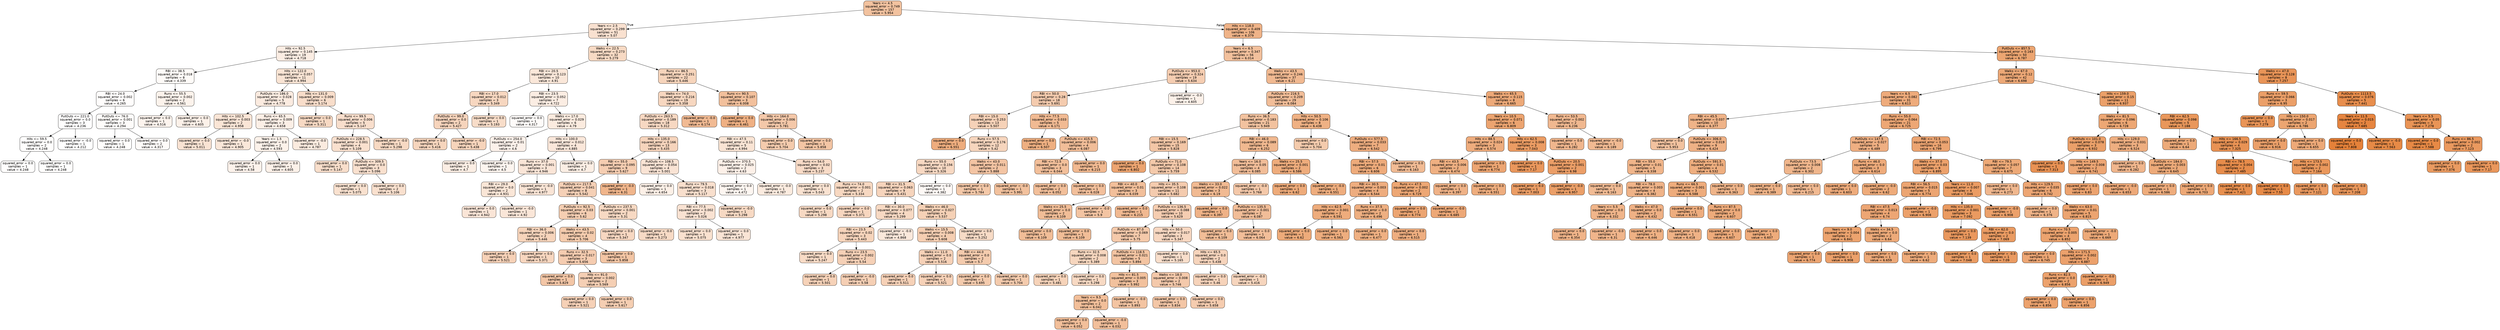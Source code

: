 digraph Tree {
node [shape=box, style="filled, rounded", color="black", fontname="helvetica"] ;
edge [fontname="helvetica"] ;
0 [label="Years <= 4.5\nsquared_error = 0.749\nsamples = 157\nvalue = 5.954", fillcolor="#f2c29f"] ;
1 [label="Years <= 2.5\nsquared_error = 0.299\nsamples = 51\nvalue = 5.07", fillcolor="#f9e1d0"] ;
0 -> 1 [labeldistance=2.5, labelangle=45, headlabel="True"] ;
2 [label="Hits <= 92.5\nsquared_error = 0.145\nsamples = 19\nvalue = 4.718", fillcolor="#fbede3"] ;
1 -> 2 ;
3 [label="RBI <= 38.5\nsquared_error = 0.018\nsamples = 8\nvalue = 4.339", fillcolor="#fefbf8"] ;
2 -> 3 ;
4 [label="RBI <= 24.0\nsquared_error = 0.002\nsamples = 6\nvalue = 4.265", fillcolor="#fffdfc"] ;
3 -> 4 ;
5 [label="PutOuts <= 221.0\nsquared_error = 0.0\nsamples = 3\nvalue = 4.236", fillcolor="#fffefe"] ;
4 -> 5 ;
6 [label="Hits <= 59.5\nsquared_error = 0.0\nsamples = 2\nvalue = 4.248", fillcolor="#fffefd"] ;
5 -> 6 ;
7 [label="squared_error = 0.0\nsamples = 1\nvalue = 4.248", fillcolor="#fffefd"] ;
6 -> 7 ;
8 [label="squared_error = 0.0\nsamples = 1\nvalue = 4.248", fillcolor="#fffefd"] ;
6 -> 8 ;
9 [label="squared_error = -0.0\nsamples = 1\nvalue = 4.212", fillcolor="#ffffff"] ;
5 -> 9 ;
10 [label="PutOuts <= 76.0\nsquared_error = 0.001\nsamples = 3\nvalue = 4.294", fillcolor="#fefcfa"] ;
4 -> 10 ;
11 [label="squared_error = 0.0\nsamples = 1\nvalue = 4.248", fillcolor="#fffefd"] ;
10 -> 11 ;
12 [label="squared_error = 0.0\nsamples = 2\nvalue = 4.317", fillcolor="#fefbf9"] ;
10 -> 12 ;
13 [label="Runs <= 55.5\nsquared_error = 0.002\nsamples = 2\nvalue = 4.561", fillcolor="#fcf3ec"] ;
3 -> 13 ;
14 [label="squared_error = 0.0\nsamples = 1\nvalue = 4.516", fillcolor="#fdf4ee"] ;
13 -> 14 ;
15 [label="squared_error = 0.0\nsamples = 1\nvalue = 4.605", fillcolor="#fcf1e9"] ;
13 -> 15 ;
16 [label="Hits <= 122.0\nsquared_error = 0.057\nsamples = 11\nvalue = 4.994", fillcolor="#f9e4d4"] ;
2 -> 16 ;
17 [label="PutOuts <= 186.0\nsquared_error = 0.028\nsamples = 5\nvalue = 4.778", fillcolor="#fbebe0"] ;
16 -> 17 ;
18 [label="Hits <= 102.5\nsquared_error = 0.003\nsamples = 2\nvalue = 4.958", fillcolor="#fae5d6"] ;
17 -> 18 ;
19 [label="squared_error = 0.0\nsamples = 1\nvalue = 5.011", fillcolor="#f9e3d3"] ;
18 -> 19 ;
20 [label="squared_error = -0.0\nsamples = 1\nvalue = 4.905", fillcolor="#fae7d9"] ;
18 -> 20 ;
21 [label="Runs <= 65.5\nsquared_error = 0.009\nsamples = 3\nvalue = 4.658", fillcolor="#fcefe6"] ;
17 -> 21 ;
22 [label="Years <= 1.5\nsquared_error = 0.0\nsamples = 2\nvalue = 4.593", fillcolor="#fcf2ea"] ;
21 -> 22 ;
23 [label="squared_error = 0.0\nsamples = 1\nvalue = 4.58", fillcolor="#fcf2eb"] ;
22 -> 23 ;
24 [label="squared_error = 0.0\nsamples = 1\nvalue = 4.605", fillcolor="#fcf1e9"] ;
22 -> 24 ;
25 [label="squared_error = -0.0\nsamples = 1\nvalue = 4.787", fillcolor="#fbebdf"] ;
21 -> 25 ;
26 [label="Hits <= 131.0\nsquared_error = 0.009\nsamples = 6\nvalue = 5.174", fillcolor="#f8ddca"] ;
16 -> 26 ;
27 [label="squared_error = 0.0\nsamples = 1\nvalue = 5.311", fillcolor="#f7d9c3"] ;
26 -> 27 ;
28 [label="Runs <= 99.5\nsquared_error = 0.006\nsamples = 5\nvalue = 5.147", fillcolor="#f8decc"] ;
26 -> 28 ;
29 [label="PutOuts <= 228.5\nsquared_error = 0.001\nsamples = 4\nvalue = 5.109", fillcolor="#f9e0ce"] ;
28 -> 29 ;
30 [label="squared_error = 0.0\nsamples = 1\nvalue = 5.147", fillcolor="#f8decb"] ;
29 -> 30 ;
31 [label="PutOuts <= 309.5\nsquared_error = 0.0\nsamples = 3\nvalue = 5.096", fillcolor="#f9e0ce"] ;
29 -> 31 ;
32 [label="squared_error = 0.0\nsamples = 1\nvalue = 5.075", fillcolor="#f9e1cf"] ;
31 -> 32 ;
33 [label="squared_error = 0.0\nsamples = 2\nvalue = 5.106", fillcolor="#f9e0ce"] ;
31 -> 33 ;
34 [label="squared_error = -0.0\nsamples = 1\nvalue = 5.298", fillcolor="#f7d9c3"] ;
28 -> 34 ;
35 [label="Walks <= 22.5\nsquared_error = 0.273\nsamples = 32\nvalue = 5.279", fillcolor="#f7dac4"] ;
1 -> 35 ;
36 [label="RBI <= 20.5\nsquared_error = 0.123\nsamples = 10\nvalue = 4.91", fillcolor="#fae7d9"] ;
35 -> 36 ;
37 [label="RBI <= 17.0\nsquared_error = 0.012\nsamples = 3\nvalue = 5.349", fillcolor="#f7d7c0"] ;
36 -> 37 ;
38 [label="PutOuts <= 99.0\nsquared_error = 0.0\nsamples = 2\nvalue = 5.427", fillcolor="#f6d4bc"] ;
37 -> 38 ;
39 [label="squared_error = 0.0\nsamples = 1\nvalue = 5.416", fillcolor="#f6d5bd"] ;
38 -> 39 ;
40 [label="squared_error = -0.0\nsamples = 1\nvalue = 5.438", fillcolor="#f6d4bb"] ;
38 -> 40 ;
41 [label="squared_error = 0.0\nsamples = 1\nvalue = 5.193", fillcolor="#f8ddc9"] ;
37 -> 41 ;
42 [label="RBI <= 23.5\nsquared_error = 0.052\nsamples = 7\nvalue = 4.722", fillcolor="#fbede3"] ;
36 -> 42 ;
43 [label="squared_error = 0.0\nsamples = 1\nvalue = 4.317", fillcolor="#fefbf9"] ;
42 -> 43 ;
44 [label="Walks <= 17.0\nsquared_error = 0.029\nsamples = 6\nvalue = 4.79", fillcolor="#fbebdf"] ;
42 -> 44 ;
45 [label="PutOuts <= 254.0\nsquared_error = 0.01\nsamples = 2\nvalue = 4.6", fillcolor="#fcf1ea"] ;
44 -> 45 ;
46 [label="squared_error = 0.0\nsamples = 1\nvalue = 4.7", fillcolor="#fbeee4"] ;
45 -> 46 ;
47 [label="squared_error = 0.0\nsamples = 1\nvalue = 4.5", fillcolor="#fdf5ef"] ;
45 -> 47 ;
48 [label="Hits <= 100.0\nsquared_error = 0.012\nsamples = 4\nvalue = 4.885", fillcolor="#fae7da"] ;
44 -> 48 ;
49 [label="Runs <= 37.0\nsquared_error = 0.001\nsamples = 3\nvalue = 4.946", fillcolor="#fae5d7"] ;
48 -> 49 ;
50 [label="RBI <= 29.0\nsquared_error = 0.0\nsamples = 2\nvalue = 4.931", fillcolor="#fae6d7"] ;
49 -> 50 ;
51 [label="squared_error = 0.0\nsamples = 1\nvalue = 4.942", fillcolor="#fae5d7"] ;
50 -> 51 ;
52 [label="squared_error = -0.0\nsamples = 1\nvalue = 4.92", fillcolor="#fae6d8"] ;
50 -> 52 ;
53 [label="squared_error = -0.0\nsamples = 1\nvalue = 4.977", fillcolor="#f9e4d5"] ;
49 -> 53 ;
54 [label="squared_error = 0.0\nsamples = 1\nvalue = 4.7", fillcolor="#fbeee4"] ;
48 -> 54 ;
55 [label="Runs <= 86.5\nsquared_error = 0.251\nsamples = 22\nvalue = 5.446", fillcolor="#f6d4bb"] ;
35 -> 55 ;
56 [label="Walks <= 74.0\nsquared_error = 0.216\nsamples = 19\nvalue = 5.358", fillcolor="#f7d7c0"] ;
55 -> 56 ;
57 [label="PutOuts <= 263.5\nsquared_error = 0.189\nsamples = 18\nvalue = 5.312", fillcolor="#f7d8c2"] ;
56 -> 57 ;
58 [label="Hits <= 135.0\nsquared_error = 0.166\nsamples = 13\nvalue = 5.435", fillcolor="#f6d4bc"] ;
57 -> 58 ;
59 [label="RBI <= 55.0\nsquared_error = 0.095\nsamples = 9\nvalue = 5.627", fillcolor="#f5cdb1"] ;
58 -> 59 ;
60 [label="PutOuts <= 217.5\nsquared_error = 0.041\nsamples = 8\nvalue = 5.542", fillcolor="#f5d0b6"] ;
59 -> 60 ;
61 [label="PutOuts <= 92.5\nsquared_error = 0.03\nsamples = 6\nvalue = 5.62", fillcolor="#f5ceb2"] ;
60 -> 61 ;
62 [label="RBI <= 36.0\nsquared_error = 0.006\nsamples = 2\nvalue = 5.446", fillcolor="#f6d4bb"] ;
61 -> 62 ;
63 [label="squared_error = 0.0\nsamples = 1\nvalue = 5.521", fillcolor="#f6d1b7"] ;
62 -> 63 ;
64 [label="squared_error = 0.0\nsamples = 1\nvalue = 5.371", fillcolor="#f7d6bf"] ;
62 -> 64 ;
65 [label="Walks <= 43.5\nsquared_error = 0.02\nsamples = 4\nvalue = 5.706", fillcolor="#f4cbad"] ;
61 -> 65 ;
66 [label="Runs <= 32.5\nsquared_error = 0.017\nsamples = 3\nvalue = 5.656", fillcolor="#f5ccb0"] ;
65 -> 66 ;
67 [label="squared_error = 0.0\nsamples = 1\nvalue = 5.829", fillcolor="#f3c6a6"] ;
66 -> 67 ;
68 [label="Hits <= 91.0\nsquared_error = 0.002\nsamples = 2\nvalue = 5.569", fillcolor="#f5cfb4"] ;
66 -> 68 ;
69 [label="squared_error = 0.0\nsamples = 1\nvalue = 5.521", fillcolor="#f6d1b7"] ;
68 -> 69 ;
70 [label="squared_error = 0.0\nsamples = 1\nvalue = 5.617", fillcolor="#f5ceb2"] ;
68 -> 70 ;
71 [label="squared_error = 0.0\nsamples = 1\nvalue = 5.858", fillcolor="#f3c5a4"] ;
65 -> 71 ;
72 [label="PutOuts <= 237.5\nsquared_error = 0.001\nsamples = 2\nvalue = 5.31", fillcolor="#f7d9c3"] ;
60 -> 72 ;
73 [label="squared_error = 0.0\nsamples = 1\nvalue = 5.347", fillcolor="#f7d7c1"] ;
72 -> 73 ;
74 [label="squared_error = -0.0\nsamples = 1\nvalue = 5.273", fillcolor="#f7dac5"] ;
72 -> 74 ;
75 [label="squared_error = -0.0\nsamples = 1\nvalue = 6.31", fillcolor="#f0b58b"] ;
59 -> 75 ;
76 [label="PutOuts <= 108.5\nsquared_error = 0.054\nsamples = 4\nvalue = 5.001", fillcolor="#f9e3d4"] ;
58 -> 76 ;
77 [label="squared_error = 0.0\nsamples = 1\nvalue = 4.654", fillcolor="#fcf0e7"] ;
76 -> 77 ;
78 [label="Runs <= 79.5\nsquared_error = 0.018\nsamples = 3\nvalue = 5.117", fillcolor="#f8dfcd"] ;
76 -> 78 ;
79 [label="RBI <= 77.5\nsquared_error = 0.002\nsamples = 2\nvalue = 5.026", fillcolor="#f9e2d2"] ;
78 -> 79 ;
80 [label="squared_error = 0.0\nsamples = 1\nvalue = 5.075", fillcolor="#f9e1cf"] ;
79 -> 80 ;
81 [label="squared_error = 0.0\nsamples = 1\nvalue = 4.977", fillcolor="#f9e4d5"] ;
79 -> 81 ;
82 [label="squared_error = -0.0\nsamples = 1\nvalue = 5.298", fillcolor="#f7d9c3"] ;
78 -> 82 ;
83 [label="RBI <= 47.5\nsquared_error = 0.11\nsamples = 5\nvalue = 4.994", fillcolor="#f9e4d4"] ;
57 -> 83 ;
84 [label="PutOuts <= 370.5\nsquared_error = 0.025\nsamples = 2\nvalue = 4.63", fillcolor="#fcf0e8"] ;
83 -> 84 ;
85 [label="squared_error = 0.0\nsamples = 1\nvalue = 4.472", fillcolor="#fdf6f1"] ;
84 -> 85 ;
86 [label="squared_error = -0.0\nsamples = 1\nvalue = 4.787", fillcolor="#fbebdf"] ;
84 -> 86 ;
87 [label="Runs <= 54.0\nsquared_error = 0.02\nsamples = 3\nvalue = 5.237", fillcolor="#f8dbc7"] ;
83 -> 87 ;
88 [label="squared_error = 0.0\nsamples = 1\nvalue = 5.043", fillcolor="#f9e2d1"] ;
87 -> 88 ;
89 [label="Runs <= 74.0\nsquared_error = 0.001\nsamples = 2\nvalue = 5.334", fillcolor="#f7d8c1"] ;
87 -> 89 ;
90 [label="squared_error = 0.0\nsamples = 1\nvalue = 5.298", fillcolor="#f7d9c3"] ;
89 -> 90 ;
91 [label="squared_error = 0.0\nsamples = 1\nvalue = 5.371", fillcolor="#f7d6bf"] ;
89 -> 91 ;
92 [label="squared_error = -0.0\nsamples = 1\nvalue = 6.174", fillcolor="#f1ba93"] ;
56 -> 92 ;
93 [label="Runs <= 90.5\nsquared_error = 0.107\nsamples = 3\nvalue = 6.008", fillcolor="#f2c09c"] ;
55 -> 93 ;
94 [label="squared_error = 0.0\nsamples = 1\nvalue = 6.461", fillcolor="#efb083"] ;
93 -> 94 ;
95 [label="Hits <= 164.0\nsquared_error = 0.006\nsamples = 2\nvalue = 5.781", fillcolor="#f4c8a9"] ;
93 -> 95 ;
96 [label="squared_error = 0.0\nsamples = 1\nvalue = 5.704", fillcolor="#f4cbad"] ;
95 -> 96 ;
97 [label="squared_error = 0.0\nsamples = 1\nvalue = 5.858", fillcolor="#f3c5a4"] ;
95 -> 97 ;
98 [label="Hits <= 118.0\nsquared_error = 0.409\nsamples = 106\nvalue = 6.379", fillcolor="#efb388"] ;
0 -> 98 [labeldistance=2.5, labelangle=-45, headlabel="False"] ;
99 [label="Years <= 6.5\nsquared_error = 0.347\nsamples = 56\nvalue = 6.014", fillcolor="#f2c09c"] ;
98 -> 99 ;
100 [label="PutOuts <= 953.0\nsquared_error = 0.324\nsamples = 19\nvalue = 5.634", fillcolor="#f5cdb1"] ;
99 -> 100 ;
101 [label="RBI <= 50.0\nsquared_error = 0.28\nsamples = 18\nvalue = 5.691", fillcolor="#f4cbae"] ;
100 -> 101 ;
102 [label="RBI <= 15.0\nsquared_error = 0.253\nsamples = 13\nvalue = 5.507", fillcolor="#f6d2b8"] ;
101 -> 102 ;
103 [label="squared_error = 0.0\nsamples = 1\nvalue = 6.551", fillcolor="#eead7e"] ;
102 -> 103 ;
104 [label="Runs <= 57.5\nsquared_error = 0.176\nsamples = 12\nvalue = 5.42", fillcolor="#f6d5bd"] ;
102 -> 104 ;
105 [label="Runs <= 55.0\nsquared_error = 0.156\nsamples = 10\nvalue = 5.326", fillcolor="#f7d8c2"] ;
104 -> 105 ;
106 [label="RBI <= 31.5\nsquared_error = 0.063\nsamples = 9\nvalue = 5.431", fillcolor="#f6d4bc"] ;
105 -> 106 ;
107 [label="RBI <= 30.0\nsquared_error = 0.077\nsamples = 4\nvalue = 5.299", fillcolor="#f7d9c3"] ;
106 -> 107 ;
108 [label="RBI <= 23.5\nsquared_error = 0.02\nsamples = 3\nvalue = 5.443", fillcolor="#f6d4bb"] ;
107 -> 108 ;
109 [label="squared_error = 0.0\nsamples = 1\nvalue = 5.247", fillcolor="#f8dbc6"] ;
108 -> 109 ;
110 [label="Runs <= 23.5\nsquared_error = 0.002\nsamples = 2\nvalue = 5.54", fillcolor="#f5d0b6"] ;
108 -> 110 ;
111 [label="squared_error = 0.0\nsamples = 1\nvalue = 5.501", fillcolor="#f6d2b8"] ;
110 -> 111 ;
112 [label="squared_error = -0.0\nsamples = 1\nvalue = 5.58", fillcolor="#f5cfb4"] ;
110 -> 112 ;
113 [label="squared_error = -0.0\nsamples = 1\nvalue = 4.868", fillcolor="#fae8db"] ;
107 -> 113 ;
114 [label="Walks <= 46.0\nsquared_error = 0.027\nsamples = 5\nvalue = 5.537", fillcolor="#f5d1b6"] ;
106 -> 114 ;
115 [label="Walks <= 15.5\nsquared_error = 0.008\nsamples = 4\nvalue = 5.608", fillcolor="#f5ceb2"] ;
114 -> 115 ;
116 [label="Walks <= 11.0\nsquared_error = 0.0\nsamples = 2\nvalue = 5.516", fillcolor="#f6d1b7"] ;
115 -> 116 ;
117 [label="squared_error = 0.0\nsamples = 1\nvalue = 5.511", fillcolor="#f6d1b7"] ;
116 -> 117 ;
118 [label="squared_error = 0.0\nsamples = 1\nvalue = 5.521", fillcolor="#f6d1b7"] ;
116 -> 118 ;
119 [label="RBI <= 44.0\nsquared_error = 0.0\nsamples = 2\nvalue = 5.7", fillcolor="#f4cbad"] ;
115 -> 119 ;
120 [label="squared_error = 0.0\nsamples = 1\nvalue = 5.695", fillcolor="#f4cbad"] ;
119 -> 120 ;
121 [label="squared_error = 0.0\nsamples = 1\nvalue = 5.704", fillcolor="#f4cbad"] ;
119 -> 121 ;
122 [label="squared_error = 0.0\nsamples = 1\nvalue = 5.252", fillcolor="#f7dbc6"] ;
114 -> 122 ;
123 [label="squared_error = 0.0\nsamples = 1\nvalue = 4.382", fillcolor="#fef9f6"] ;
105 -> 123 ;
124 [label="Walks <= 43.0\nsquared_error = 0.011\nsamples = 2\nvalue = 5.888", fillcolor="#f3c4a3"] ;
104 -> 124 ;
125 [label="squared_error = 0.0\nsamples = 1\nvalue = 5.784", fillcolor="#f4c8a8"] ;
124 -> 125 ;
126 [label="squared_error = -0.0\nsamples = 1\nvalue = 5.991", fillcolor="#f2c19d"] ;
124 -> 126 ;
127 [label="Hits <= 77.5\nsquared_error = 0.033\nsamples = 5\nvalue = 6.171", fillcolor="#f1ba93"] ;
101 -> 127 ;
128 [label="squared_error = 0.0\nsamples = 1\nvalue = 6.507", fillcolor="#eeaf81"] ;
127 -> 128 ;
129 [label="PutOuts <= 415.5\nsquared_error = 0.006\nsamples = 4\nvalue = 6.087", fillcolor="#f1bd98"] ;
127 -> 129 ;
130 [label="RBI <= 72.5\nsquared_error = 0.0\nsamples = 3\nvalue = 6.044", fillcolor="#f2bf9a"] ;
129 -> 130 ;
131 [label="squared_error = 0.0\nsamples = 2\nvalue = 6.052", fillcolor="#f2bf9a"] ;
130 -> 131 ;
132 [label="squared_error = 0.0\nsamples = 1\nvalue = 6.028", fillcolor="#f2bf9b"] ;
130 -> 132 ;
133 [label="squared_error = 0.0\nsamples = 1\nvalue = 6.215", fillcolor="#f1b991"] ;
129 -> 133 ;
134 [label="squared_error = -0.0\nsamples = 1\nvalue = 4.605", fillcolor="#fcf1e9"] ;
100 -> 134 ;
135 [label="Walks <= 43.5\nsquared_error = 0.246\nsamples = 37\nvalue = 6.21", fillcolor="#f1b991"] ;
99 -> 135 ;
136 [label="PutOuts <= 216.5\nsquared_error = 0.209\nsamples = 29\nvalue = 6.084", fillcolor="#f1bd98"] ;
135 -> 136 ;
137 [label="Runs <= 36.5\nsquared_error = 0.183\nsamples = 21\nvalue = 5.949", fillcolor="#f2c29f"] ;
136 -> 137 ;
138 [label="RBI <= 15.5\nsquared_error = 0.169\nsamples = 15\nvalue = 5.828", fillcolor="#f3c6a6"] ;
137 -> 138 ;
139 [label="squared_error = 0.0\nsamples = 1\nvalue = 6.802", fillcolor="#eca470"] ;
138 -> 139 ;
140 [label="PutOuts <= 71.0\nsquared_error = 0.108\nsamples = 14\nvalue = 5.759", fillcolor="#f4c9aa"] ;
138 -> 140 ;
141 [label="RBI <= 40.0\nsquared_error = 0.01\nsamples = 3\nvalue = 6.039", fillcolor="#f2bf9a"] ;
140 -> 141 ;
142 [label="Walks <= 25.5\nsquared_error = 0.0\nsamples = 2\nvalue = 6.109", fillcolor="#f1bd97"] ;
141 -> 142 ;
143 [label="squared_error = 0.0\nsamples = 1\nvalue = 6.109", fillcolor="#f1bd97"] ;
142 -> 143 ;
144 [label="squared_error = 0.0\nsamples = 1\nvalue = 6.109", fillcolor="#f1bd97"] ;
142 -> 144 ;
145 [label="squared_error = -0.0\nsamples = 1\nvalue = 5.9", fillcolor="#f3c4a2"] ;
141 -> 145 ;
146 [label="Hits <= 35.5\nsquared_error = 0.108\nsamples = 11\nvalue = 5.682", fillcolor="#f4cbae"] ;
140 -> 146 ;
147 [label="squared_error = 0.0\nsamples = 1\nvalue = 6.215", fillcolor="#f1b991"] ;
146 -> 147 ;
148 [label="PutOuts <= 136.5\nsquared_error = 0.088\nsamples = 10\nvalue = 5.629", fillcolor="#f5cdb1"] ;
146 -> 148 ;
149 [label="PutOuts <= 87.0\nsquared_error = 0.069\nsamples = 7\nvalue = 5.75", fillcolor="#f4c9aa"] ;
148 -> 149 ;
150 [label="Runs <= 32.5\nsquared_error = 0.008\nsamples = 2\nvalue = 5.389", fillcolor="#f6d6be"] ;
149 -> 150 ;
151 [label="squared_error = 0.0\nsamples = 1\nvalue = 5.481", fillcolor="#f6d3b9"] ;
150 -> 151 ;
152 [label="squared_error = 0.0\nsamples = 1\nvalue = 5.298", fillcolor="#f7d9c3"] ;
150 -> 152 ;
153 [label="PutOuts <= 118.5\nsquared_error = 0.021\nsamples = 5\nvalue = 5.894", fillcolor="#f3c4a2"] ;
149 -> 153 ;
154 [label="Hits <= 81.5\nsquared_error = 0.005\nsamples = 3\nvalue = 5.992", fillcolor="#f2c19d"] ;
153 -> 154 ;
155 [label="Years <= 9.5\nsquared_error = 0.0\nsamples = 2\nvalue = 6.042", fillcolor="#f2bf9a"] ;
154 -> 155 ;
156 [label="squared_error = 0.0\nsamples = 1\nvalue = 6.052", fillcolor="#f2bf9a"] ;
155 -> 156 ;
157 [label="squared_error = -0.0\nsamples = 1\nvalue = 6.032", fillcolor="#f2bf9b"] ;
155 -> 157 ;
158 [label="squared_error = -0.0\nsamples = 1\nvalue = 5.893", fillcolor="#f3c4a2"] ;
154 -> 158 ;
159 [label="Walks <= 18.0\nsquared_error = 0.008\nsamples = 2\nvalue = 5.746", fillcolor="#f4c9ab"] ;
153 -> 159 ;
160 [label="squared_error = 0.0\nsamples = 1\nvalue = 5.834", fillcolor="#f3c6a6"] ;
159 -> 160 ;
161 [label="squared_error = 0.0\nsamples = 1\nvalue = 5.658", fillcolor="#f5ccaf"] ;
159 -> 161 ;
162 [label="Hits <= 50.0\nsquared_error = 0.017\nsamples = 3\nvalue = 5.347", fillcolor="#f7d7c1"] ;
148 -> 162 ;
163 [label="squared_error = 0.0\nsamples = 1\nvalue = 5.165", fillcolor="#f8decb"] ;
162 -> 163 ;
164 [label="Hits <= 65.5\nsquared_error = 0.0\nsamples = 2\nvalue = 5.438", fillcolor="#f6d4bc"] ;
162 -> 164 ;
165 [label="squared_error = 0.0\nsamples = 1\nvalue = 5.46", fillcolor="#f6d3ba"] ;
164 -> 165 ;
166 [label="squared_error = -0.0\nsamples = 1\nvalue = 5.416", fillcolor="#f6d5bd"] ;
164 -> 166 ;
167 [label="RBI <= 46.0\nsquared_error = 0.089\nsamples = 6\nvalue = 6.252", fillcolor="#f0b88f"] ;
137 -> 167 ;
168 [label="Years <= 16.0\nsquared_error = 0.05\nsamples = 4\nvalue = 6.085", fillcolor="#f1bd98"] ;
167 -> 168 ;
169 [label="Walks <= 33.0\nsquared_error = 0.022\nsamples = 3\nvalue = 6.19", fillcolor="#f1ba92"] ;
168 -> 169 ;
170 [label="squared_error = 0.0\nsamples = 1\nvalue = 6.397", fillcolor="#efb287"] ;
169 -> 170 ;
171 [label="PutOuts <= 135.5\nsquared_error = 0.001\nsamples = 2\nvalue = 6.087", fillcolor="#f1bd98"] ;
169 -> 171 ;
172 [label="squared_error = 0.0\nsamples = 1\nvalue = 6.109", fillcolor="#f1bd97"] ;
171 -> 172 ;
173 [label="squared_error = 0.0\nsamples = 1\nvalue = 6.064", fillcolor="#f2be99"] ;
171 -> 173 ;
174 [label="squared_error = -0.0\nsamples = 1\nvalue = 5.768", fillcolor="#f4c8a9"] ;
168 -> 174 ;
175 [label="Walks <= 25.5\nsquared_error = 0.001\nsamples = 2\nvalue = 6.586", fillcolor="#eeac7c"] ;
167 -> 175 ;
176 [label="squared_error = 0.0\nsamples = 1\nvalue = 6.62", fillcolor="#eeab7a"] ;
175 -> 176 ;
177 [label="squared_error = -0.0\nsamples = 1\nvalue = 6.551", fillcolor="#eead7e"] ;
175 -> 177 ;
178 [label="Hits <= 50.5\nsquared_error = 0.106\nsamples = 8\nvalue = 6.438", fillcolor="#efb184"] ;
136 -> 178 ;
179 [label="squared_error = 0.0\nsamples = 1\nvalue = 5.704", fillcolor="#f4cbad"] ;
178 -> 179 ;
180 [label="PutOuts <= 577.5\nsquared_error = 0.033\nsamples = 7\nvalue = 6.542", fillcolor="#eead7f"] ;
178 -> 180 ;
181 [label="RBI <= 57.5\nsquared_error = 0.01\nsamples = 6\nvalue = 6.606", fillcolor="#eeab7b"] ;
180 -> 181 ;
182 [label="RBI <= 30.5\nsquared_error = 0.003\nsamples = 4\nvalue = 6.544", fillcolor="#eead7f"] ;
181 -> 182 ;
183 [label="Hits <= 62.5\nsquared_error = 0.001\nsamples = 2\nvalue = 6.591", fillcolor="#eeac7c"] ;
182 -> 183 ;
184 [label="squared_error = 0.0\nsamples = 1\nvalue = 6.62", fillcolor="#eeab7a"] ;
183 -> 184 ;
185 [label="squared_error = 0.0\nsamples = 1\nvalue = 6.563", fillcolor="#eead7e"] ;
183 -> 185 ;
186 [label="Runs <= 37.5\nsquared_error = 0.0\nsamples = 2\nvalue = 6.496", fillcolor="#eeaf81"] ;
182 -> 186 ;
187 [label="squared_error = 0.0\nsamples = 1\nvalue = 6.477", fillcolor="#efb082"] ;
186 -> 187 ;
188 [label="squared_error = 0.0\nsamples = 1\nvalue = 6.515", fillcolor="#eeae80"] ;
186 -> 188 ;
189 [label="Runs <= 47.5\nsquared_error = 0.002\nsamples = 2\nvalue = 6.729", fillcolor="#eda774"] ;
181 -> 189 ;
190 [label="squared_error = 0.0\nsamples = 1\nvalue = 6.774", fillcolor="#eca572"] ;
189 -> 190 ;
191 [label="squared_error = -0.0\nsamples = 1\nvalue = 6.685", fillcolor="#eda877"] ;
189 -> 191 ;
192 [label="squared_error = 0.0\nsamples = 1\nvalue = 6.163", fillcolor="#f1bb94"] ;
180 -> 192 ;
193 [label="Walks <= 65.5\nsquared_error = 0.115\nsamples = 8\nvalue = 6.665", fillcolor="#eda978"] ;
135 -> 193 ;
194 [label="Years <= 10.5\nsquared_error = 0.071\nsamples = 6\nvalue = 6.809", fillcolor="#eca470"] ;
193 -> 194 ;
195 [label="Hits <= 88.5\nsquared_error = 0.024\nsamples = 3\nvalue = 6.574", fillcolor="#eeac7d"] ;
194 -> 195 ;
196 [label="RBI <= 43.5\nsquared_error = 0.006\nsamples = 2\nvalue = 6.474", fillcolor="#efb082"] ;
195 -> 196 ;
197 [label="squared_error = 0.0\nsamples = 1\nvalue = 6.397", fillcolor="#efb287"] ;
196 -> 197 ;
198 [label="squared_error = 0.0\nsamples = 1\nvalue = 6.551", fillcolor="#eead7e"] ;
196 -> 198 ;
199 [label="squared_error = 0.0\nsamples = 1\nvalue = 6.774", fillcolor="#eca572"] ;
195 -> 199 ;
200 [label="Hits <= 62.5\nsquared_error = 0.008\nsamples = 3\nvalue = 7.043", fillcolor="#eb9c63"] ;
194 -> 200 ;
201 [label="squared_error = 0.0\nsamples = 1\nvalue = 7.17", fillcolor="#ea975c"] ;
200 -> 201 ;
202 [label="PutOuts <= 20.5\nsquared_error = 0.001\nsamples = 2\nvalue = 6.98", fillcolor="#eb9e67"] ;
200 -> 202 ;
203 [label="squared_error = 0.0\nsamples = 1\nvalue = 7.003", fillcolor="#eb9d65"] ;
202 -> 203 ;
204 [label="squared_error = -0.0\nsamples = 1\nvalue = 6.957", fillcolor="#eb9f68"] ;
202 -> 204 ;
205 [label="Runs <= 53.5\nsquared_error = 0.002\nsamples = 2\nvalue = 6.236", fillcolor="#f0b890"] ;
193 -> 205 ;
206 [label="squared_error = 0.0\nsamples = 1\nvalue = 6.282", fillcolor="#f0b68d"] ;
205 -> 206 ;
207 [label="squared_error = -0.0\nsamples = 1\nvalue = 6.189", fillcolor="#f1ba92"] ;
205 -> 207 ;
208 [label="PutOuts <= 857.5\nsquared_error = 0.163\nsamples = 50\nvalue = 6.787", fillcolor="#eca571"] ;
98 -> 208 ;
209 [label="Walks <= 67.0\nsquared_error = 0.12\nsamples = 42\nvalue = 6.698", fillcolor="#eda876"] ;
208 -> 209 ;
210 [label="Years <= 6.5\nsquared_error = 0.082\nsamples = 31\nvalue = 6.613", fillcolor="#eeab7b"] ;
209 -> 210 ;
211 [label="RBI <= 45.5\nsquared_error = 0.037\nsamples = 10\nvalue = 6.377", fillcolor="#efb388"] ;
210 -> 211 ;
212 [label="squared_error = 0.0\nsamples = 1\nvalue = 5.953", fillcolor="#f2c29f"] ;
211 -> 212 ;
213 [label="PutOuts <= 306.0\nsquared_error = 0.019\nsamples = 9\nvalue = 6.424", fillcolor="#efb185"] ;
211 -> 213 ;
214 [label="RBI <= 55.0\nsquared_error = 0.01\nsamples = 5\nvalue = 6.338", fillcolor="#f0b58a"] ;
213 -> 214 ;
215 [label="squared_error = 0.0\nsamples = 1\nvalue = 6.163", fillcolor="#f1bb94"] ;
214 -> 215 ;
216 [label="RBI <= 78.0\nsquared_error = 0.003\nsamples = 4\nvalue = 6.382", fillcolor="#efb388"] ;
214 -> 216 ;
217 [label="Years <= 5.5\nsquared_error = 0.0\nsamples = 2\nvalue = 6.332", fillcolor="#f0b58a"] ;
216 -> 217 ;
218 [label="squared_error = 0.0\nsamples = 1\nvalue = 6.354", fillcolor="#f0b489"] ;
217 -> 218 ;
219 [label="squared_error = -0.0\nsamples = 1\nvalue = 6.31", fillcolor="#f0b58b"] ;
217 -> 219 ;
220 [label="Walks <= 47.0\nsquared_error = 0.0\nsamples = 2\nvalue = 6.432", fillcolor="#efb185"] ;
216 -> 220 ;
221 [label="squared_error = 0.0\nsamples = 1\nvalue = 6.446", fillcolor="#efb184"] ;
220 -> 221 ;
222 [label="squared_error = 0.0\nsamples = 1\nvalue = 6.418", fillcolor="#efb286"] ;
220 -> 222 ;
223 [label="PutOuts <= 591.5\nsquared_error = 0.01\nsamples = 4\nvalue = 6.532", fillcolor="#eeae7f"] ;
213 -> 223 ;
224 [label="Runs <= 66.5\nsquared_error = 0.001\nsamples = 3\nvalue = 6.588", fillcolor="#eeac7c"] ;
223 -> 224 ;
225 [label="squared_error = 0.0\nsamples = 1\nvalue = 6.551", fillcolor="#eead7e"] ;
224 -> 225 ;
226 [label="Runs <= 87.5\nsquared_error = 0.0\nsamples = 2\nvalue = 6.607", fillcolor="#eeab7b"] ;
224 -> 226 ;
227 [label="squared_error = 0.0\nsamples = 1\nvalue = 6.607", fillcolor="#eeab7b"] ;
226 -> 227 ;
228 [label="squared_error = 0.0\nsamples = 1\nvalue = 6.607", fillcolor="#eeab7b"] ;
226 -> 228 ;
229 [label="squared_error = 0.0\nsamples = 1\nvalue = 6.363", fillcolor="#efb489"] ;
223 -> 229 ;
230 [label="Runs <= 55.0\nsquared_error = 0.064\nsamples = 21\nvalue = 6.725", fillcolor="#eda775"] ;
210 -> 230 ;
231 [label="PutOuts <= 147.5\nsquared_error = 0.027\nsamples = 5\nvalue = 6.489", fillcolor="#efaf82"] ;
230 -> 231 ;
232 [label="PutOuts <= 73.5\nsquared_error = 0.008\nsamples = 2\nvalue = 6.302", fillcolor="#f0b68c"] ;
231 -> 232 ;
233 [label="squared_error = 0.0\nsamples = 1\nvalue = 6.389", fillcolor="#efb387"] ;
232 -> 233 ;
234 [label="squared_error = 0.0\nsamples = 1\nvalue = 6.215", fillcolor="#f1b991"] ;
232 -> 234 ;
235 [label="Runs <= 46.0\nsquared_error = 0.0\nsamples = 3\nvalue = 6.614", fillcolor="#eeab7b"] ;
231 -> 235 ;
236 [label="squared_error = 0.0\nsamples = 1\nvalue = 6.603", fillcolor="#eeab7b"] ;
235 -> 236 ;
237 [label="squared_error = -0.0\nsamples = 2\nvalue = 6.62", fillcolor="#eeab7a"] ;
235 -> 237 ;
238 [label="RBI <= 72.5\nsquared_error = 0.053\nsamples = 16\nvalue = 6.799", fillcolor="#eca471"] ;
230 -> 238 ;
239 [label="Walks <= 37.0\nsquared_error = 0.03\nsamples = 9\nvalue = 6.895", fillcolor="#eca16b"] ;
238 -> 239 ;
240 [label="RBI <= 56.5\nsquared_error = 0.015\nsamples = 5\nvalue = 6.774", fillcolor="#eca572"] ;
239 -> 240 ;
241 [label="RBI <= 47.5\nsquared_error = 0.013\nsamples = 4\nvalue = 6.74", fillcolor="#eda674"] ;
240 -> 241 ;
242 [label="Years <= 9.0\nsquared_error = 0.004\nsamples = 2\nvalue = 6.841", fillcolor="#eca36e"] ;
241 -> 242 ;
243 [label="squared_error = 0.0\nsamples = 1\nvalue = 6.774", fillcolor="#eca572"] ;
242 -> 243 ;
244 [label="squared_error = 0.0\nsamples = 1\nvalue = 6.908", fillcolor="#eca16b"] ;
242 -> 244 ;
245 [label="Walks <= 34.5\nsquared_error = 0.0\nsamples = 2\nvalue = 6.64", fillcolor="#edaa79"] ;
241 -> 245 ;
246 [label="squared_error = 0.0\nsamples = 1\nvalue = 6.659", fillcolor="#eda978"] ;
245 -> 246 ;
247 [label="squared_error = -0.0\nsamples = 1\nvalue = 6.62", fillcolor="#eeab7a"] ;
245 -> 247 ;
248 [label="squared_error = -0.0\nsamples = 1\nvalue = 6.908", fillcolor="#eca16b"] ;
240 -> 248 ;
249 [label="Years <= 11.0\nsquared_error = 0.007\nsamples = 4\nvalue = 7.046", fillcolor="#eb9c63"] ;
239 -> 249 ;
250 [label="Hits <= 135.0\nsquared_error = 0.001\nsamples = 3\nvalue = 7.092", fillcolor="#ea9a60"] ;
249 -> 250 ;
251 [label="squared_error = 0.0\nsamples = 1\nvalue = 7.139", fillcolor="#ea985e"] ;
250 -> 251 ;
252 [label="RBI <= 62.0\nsquared_error = 0.0\nsamples = 2\nvalue = 7.069", fillcolor="#ea9b62"] ;
250 -> 252 ;
253 [label="squared_error = 0.0\nsamples = 1\nvalue = 7.048", fillcolor="#ea9c63"] ;
252 -> 253 ;
254 [label="squared_error = -0.0\nsamples = 1\nvalue = 7.09", fillcolor="#ea9a61"] ;
252 -> 254 ;
255 [label="squared_error = -0.0\nsamples = 1\nvalue = 6.908", fillcolor="#eca16b"] ;
249 -> 255 ;
256 [label="RBI <= 79.5\nsquared_error = 0.057\nsamples = 7\nvalue = 6.675", fillcolor="#eda977"] ;
238 -> 256 ;
257 [label="squared_error = 0.0\nsamples = 1\nvalue = 6.273", fillcolor="#f0b78e"] ;
256 -> 257 ;
258 [label="Hits <= 129.5\nsquared_error = 0.035\nsamples = 6\nvalue = 6.742", fillcolor="#eda674"] ;
256 -> 258 ;
259 [label="squared_error = 0.0\nsamples = 1\nvalue = 6.376", fillcolor="#efb388"] ;
258 -> 259 ;
260 [label="Walks <= 63.0\nsquared_error = 0.01\nsamples = 5\nvalue = 6.815", fillcolor="#eca470"] ;
258 -> 260 ;
261 [label="Runs <= 70.5\nsquared_error = 0.005\nsamples = 4\nvalue = 6.852", fillcolor="#eca36e"] ;
260 -> 261 ;
262 [label="squared_error = 0.0\nsamples = 1\nvalue = 6.745", fillcolor="#eda674"] ;
261 -> 262 ;
263 [label="Hits <= 171.5\nsquared_error = 0.002\nsamples = 3\nvalue = 6.887", fillcolor="#eca16c"] ;
261 -> 263 ;
264 [label="Runs <= 82.5\nsquared_error = 0.0\nsamples = 2\nvalue = 6.856", fillcolor="#eca26d"] ;
263 -> 264 ;
265 [label="squared_error = 0.0\nsamples = 1\nvalue = 6.856", fillcolor="#eca26d"] ;
264 -> 265 ;
266 [label="squared_error = 0.0\nsamples = 1\nvalue = 6.856", fillcolor="#eca26d"] ;
264 -> 266 ;
267 [label="squared_error = -0.0\nsamples = 1\nvalue = 6.949", fillcolor="#eb9f68"] ;
263 -> 267 ;
268 [label="squared_error = -0.0\nsamples = 1\nvalue = 6.669", fillcolor="#eda978"] ;
260 -> 268 ;
269 [label="Hits <= 159.0\nsquared_error = 0.15\nsamples = 11\nvalue = 6.937", fillcolor="#eba069"] ;
209 -> 269 ;
270 [label="Walks <= 81.5\nsquared_error = 0.096\nsamples = 6\nvalue = 6.728", fillcolor="#eda774"] ;
269 -> 270 ;
271 [label="PutOuts <= 101.0\nsquared_error = 0.078\nsamples = 3\nvalue = 6.932", fillcolor="#eba069"] ;
270 -> 271 ;
272 [label="squared_error = 0.0\nsamples = 1\nvalue = 7.313", fillcolor="#e99254"] ;
271 -> 272 ;
273 [label="Hits <= 149.5\nsquared_error = 0.008\nsamples = 2\nvalue = 6.741", fillcolor="#eda674"] ;
271 -> 273 ;
274 [label="squared_error = 0.0\nsamples = 1\nvalue = 6.83", fillcolor="#eca36f"] ;
273 -> 274 ;
275 [label="squared_error = -0.0\nsamples = 1\nvalue = 6.653", fillcolor="#eda979"] ;
273 -> 275 ;
276 [label="Hits <= 129.0\nsquared_error = 0.031\nsamples = 3\nvalue = 6.524", fillcolor="#eeae80"] ;
270 -> 276 ;
277 [label="squared_error = 0.0\nsamples = 1\nvalue = 6.282", fillcolor="#f0b68d"] ;
276 -> 277 ;
278 [label="PutOuts <= 184.0\nsquared_error = 0.003\nsamples = 2\nvalue = 6.645", fillcolor="#edaa79"] ;
276 -> 278 ;
279 [label="squared_error = 0.0\nsamples = 1\nvalue = 6.586", fillcolor="#eeac7c"] ;
278 -> 279 ;
280 [label="squared_error = 0.0\nsamples = 1\nvalue = 6.703", fillcolor="#eda876"] ;
278 -> 280 ;
281 [label="RBI <= 62.5\nsquared_error = 0.098\nsamples = 5\nvalue = 7.188", fillcolor="#e9975b"] ;
269 -> 281 ;
282 [label="squared_error = 0.0\nsamples = 1\nvalue = 6.64", fillcolor="#edaa79"] ;
281 -> 282 ;
283 [label="Hits <= 166.5\nsquared_error = 0.029\nsamples = 4\nvalue = 7.325", fillcolor="#e89254"] ;
281 -> 283 ;
284 [label="RBI <= 78.5\nsquared_error = 0.004\nsamples = 2\nvalue = 7.485", fillcolor="#e78c4b"] ;
283 -> 284 ;
285 [label="squared_error = 0.0\nsamples = 1\nvalue = 7.421", fillcolor="#e88f4e"] ;
284 -> 285 ;
286 [label="squared_error = 0.0\nsamples = 1\nvalue = 7.55", fillcolor="#e78a47"] ;
284 -> 286 ;
287 [label="Hits <= 173.5\nsquared_error = 0.002\nsamples = 2\nvalue = 7.164", fillcolor="#ea985c"] ;
283 -> 287 ;
288 [label="squared_error = 0.0\nsamples = 1\nvalue = 7.121", fillcolor="#ea995f"] ;
287 -> 288 ;
289 [label="squared_error = -0.0\nsamples = 1\nvalue = 7.208", fillcolor="#e9965a"] ;
287 -> 289 ;
290 [label="Walks <= 47.0\nsquared_error = 0.128\nsamples = 8\nvalue = 7.257", fillcolor="#e99457"] ;
208 -> 290 ;
291 [label="Runs <= 59.5\nsquared_error = 0.066\nsamples = 3\nvalue = 6.95", fillcolor="#eb9f68"] ;
290 -> 291 ;
292 [label="squared_error = 0.0\nsamples = 1\nvalue = 7.279", fillcolor="#e99456"] ;
291 -> 292 ;
293 [label="Hits <= 150.0\nsquared_error = 0.017\nsamples = 2\nvalue = 6.786", fillcolor="#eca571"] ;
291 -> 293 ;
294 [label="squared_error = 0.0\nsamples = 1\nvalue = 6.916", fillcolor="#eba06a"] ;
293 -> 294 ;
295 [label="squared_error = 0.0\nsamples = 1\nvalue = 6.655", fillcolor="#eda978"] ;
293 -> 295 ;
296 [label="PutOuts <= 1113.5\nsquared_error = 0.076\nsamples = 5\nvalue = 7.441", fillcolor="#e88e4d"] ;
290 -> 296 ;
297 [label="Years <= 11.5\nsquared_error = 0.015\nsamples = 2\nvalue = 7.685", fillcolor="#e68540"] ;
296 -> 297 ;
298 [label="squared_error = 0.0\nsamples = 1\nvalue = 7.808", fillcolor="#e58139"] ;
297 -> 298 ;
299 [label="squared_error = -0.0\nsamples = 1\nvalue = 7.563", fillcolor="#e78a46"] ;
297 -> 299 ;
300 [label="Years <= 5.5\nsquared_error = 0.05\nsamples = 3\nvalue = 7.278", fillcolor="#e99456"] ;
296 -> 300 ;
301 [label="squared_error = 0.0\nsamples = 1\nvalue = 7.588", fillcolor="#e78945"] ;
300 -> 301 ;
302 [label="Runs <= 86.5\nsquared_error = 0.002\nsamples = 2\nvalue = 7.123", fillcolor="#ea995f"] ;
300 -> 302 ;
303 [label="squared_error = 0.0\nsamples = 1\nvalue = 7.076", fillcolor="#ea9b61"] ;
302 -> 303 ;
304 [label="squared_error = 0.0\nsamples = 1\nvalue = 7.17", fillcolor="#ea975c"] ;
302 -> 304 ;
}